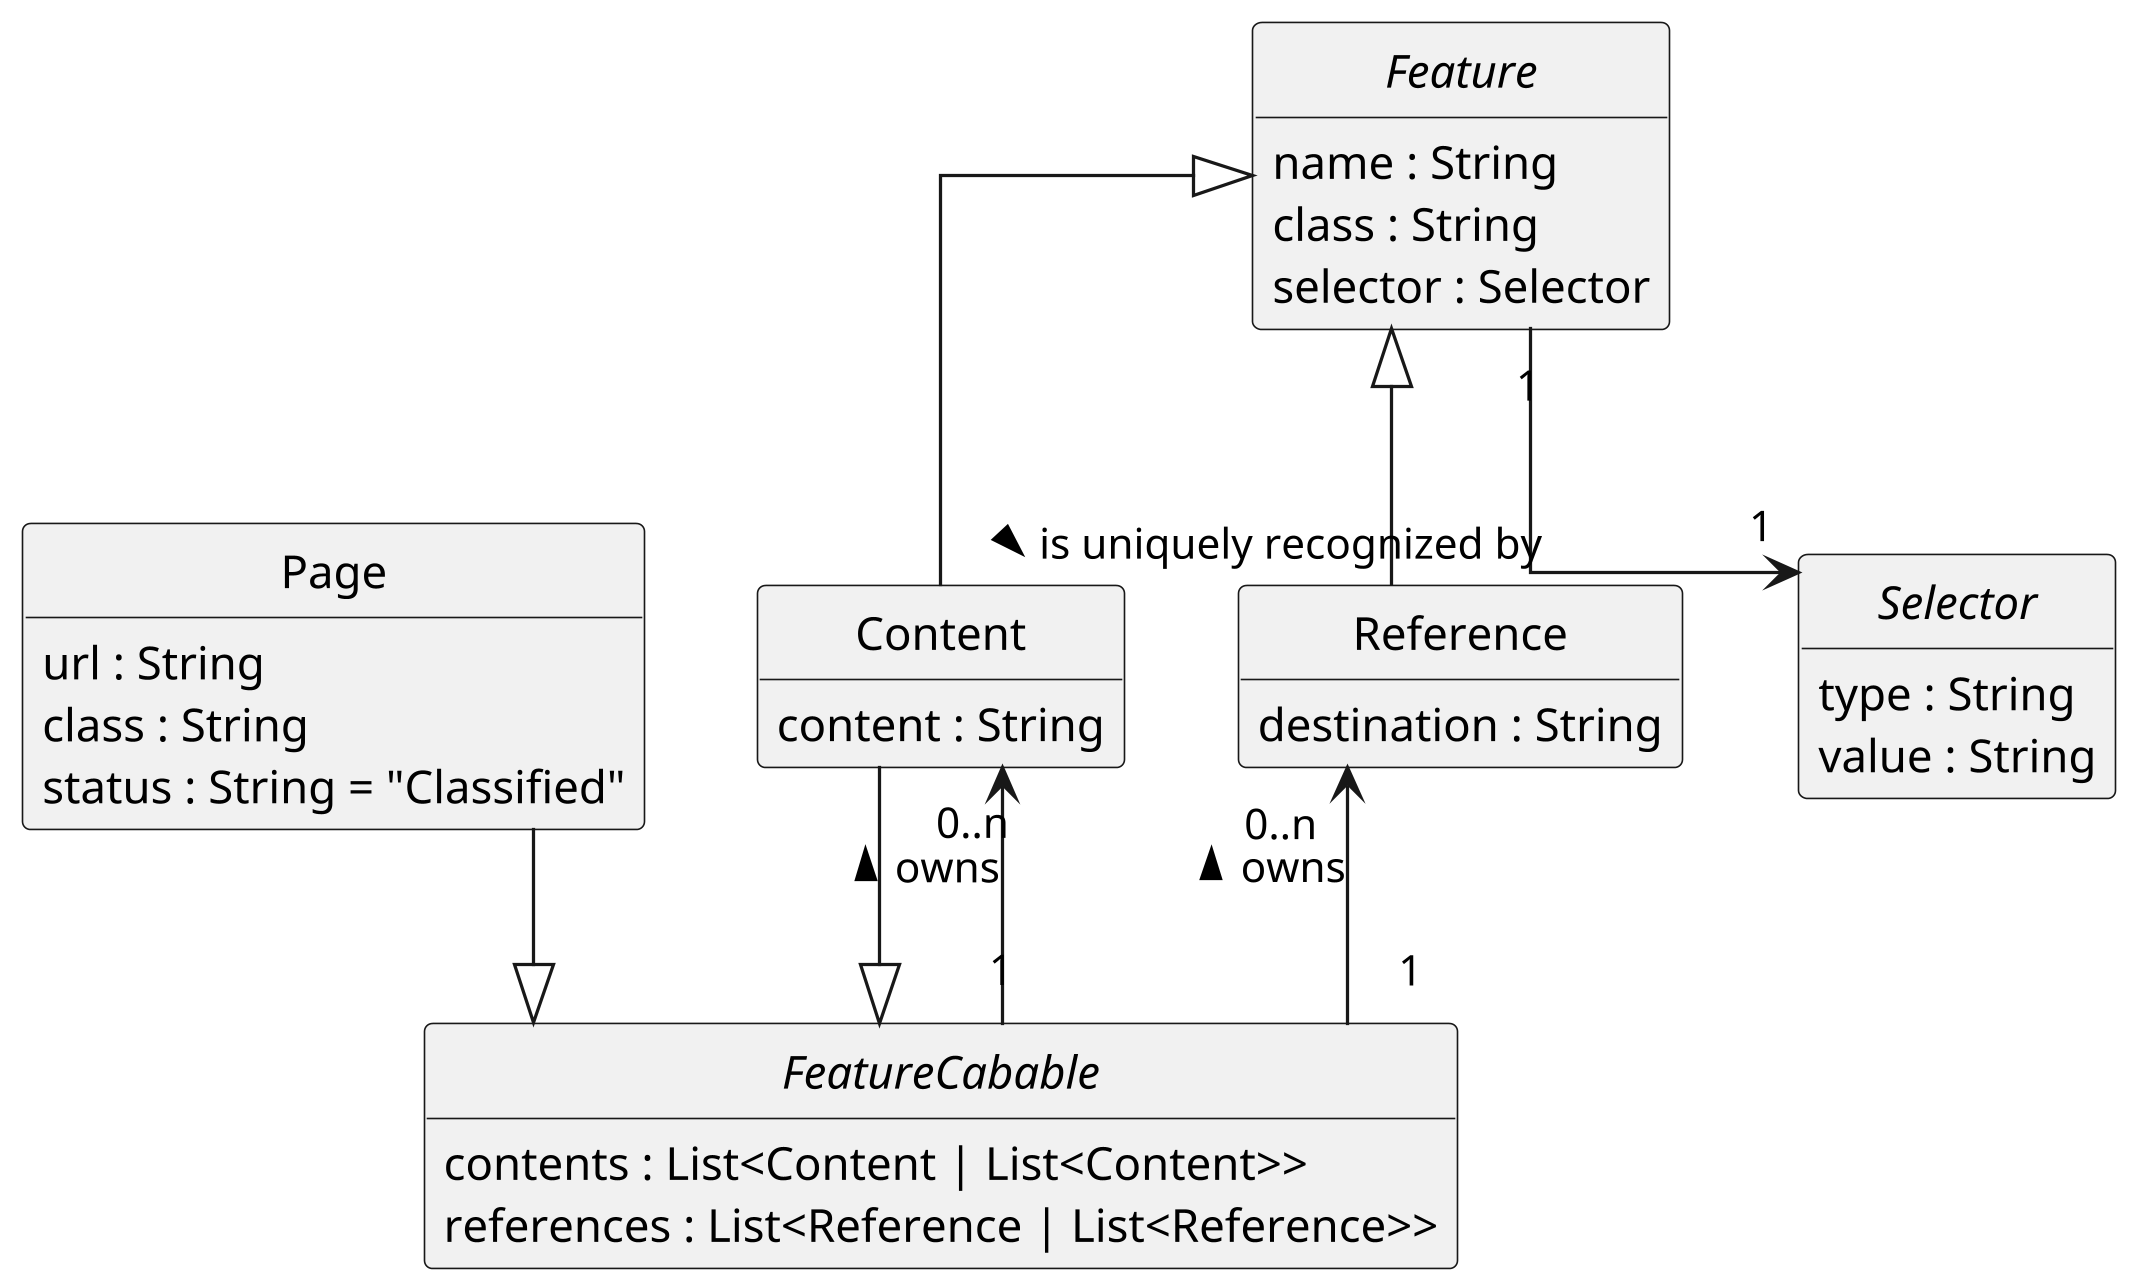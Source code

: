 @startuml
scale 3.25
hide circle
hide empty methods
skinparam linetype ortho

class Content {
    content : String
}

abstract class Feature {
    name : String
    class : String
    selector : Selector
}

abstract class FeatureCabable {
    contents : List<Content | List<Content>>
    references : List<Reference | List<Reference>>
}

class Page {
    url : String
    class : String
    status : String = "Classified"
}

class Reference {
    destination : String
}

abstract class Selector {
    type : String
    value : String
}

Content --|> FeatureCabable
Feature <|-- Content
Feature <|-- Reference
Feature "1" --> "1" Selector : > is uniquely recognized by
FeatureCabable "1" --> "0..n" Content : > owns
Page --|> FeatureCabable
Reference "0..n" <-- "1" FeatureCabable : < owns
@enduml